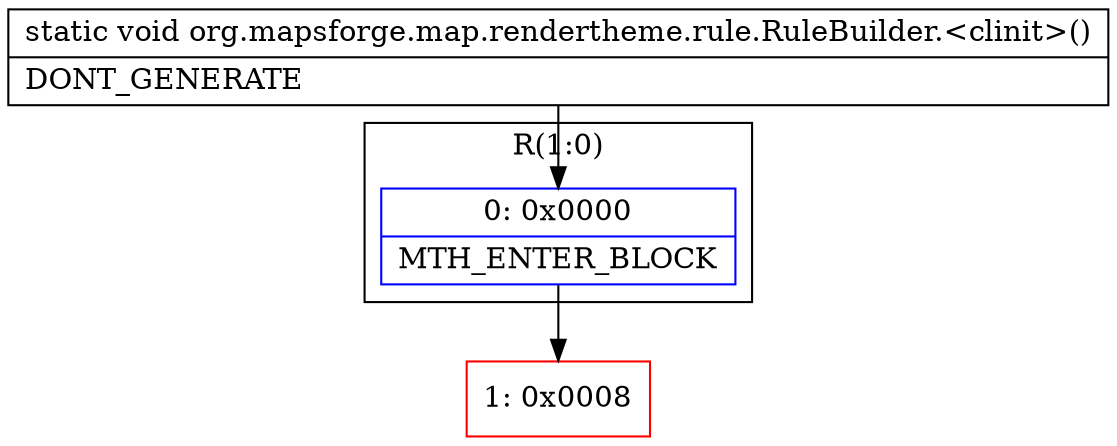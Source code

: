 digraph "CFG fororg.mapsforge.map.rendertheme.rule.RuleBuilder.\<clinit\>()V" {
subgraph cluster_Region_439898723 {
label = "R(1:0)";
node [shape=record,color=blue];
Node_0 [shape=record,label="{0\:\ 0x0000|MTH_ENTER_BLOCK\l}"];
}
Node_1 [shape=record,color=red,label="{1\:\ 0x0008}"];
MethodNode[shape=record,label="{static void org.mapsforge.map.rendertheme.rule.RuleBuilder.\<clinit\>()  | DONT_GENERATE\l}"];
MethodNode -> Node_0;
Node_0 -> Node_1;
}


